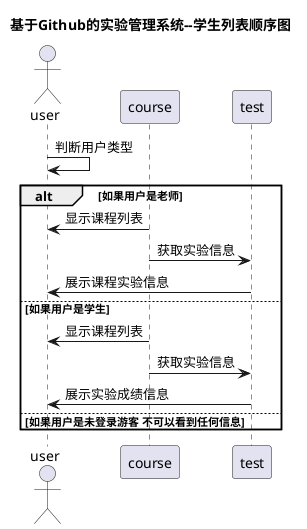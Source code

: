 @startuml
title:基于Github的实验管理系统--学生列表顺序图
actor user
participant user
participant course
participant test

user->user :判断用户类型
alt 如果用户是老师
course->user:显示课程列表
course->test :获取实验信息
test->user:展示课程实验信息

else 如果用户是学生
course->user:显示课程列表
course->test :获取实验信息
test->user:展示实验成绩信息

else 如果用户是未登录游客 不可以看到任何信息
end
@enduml